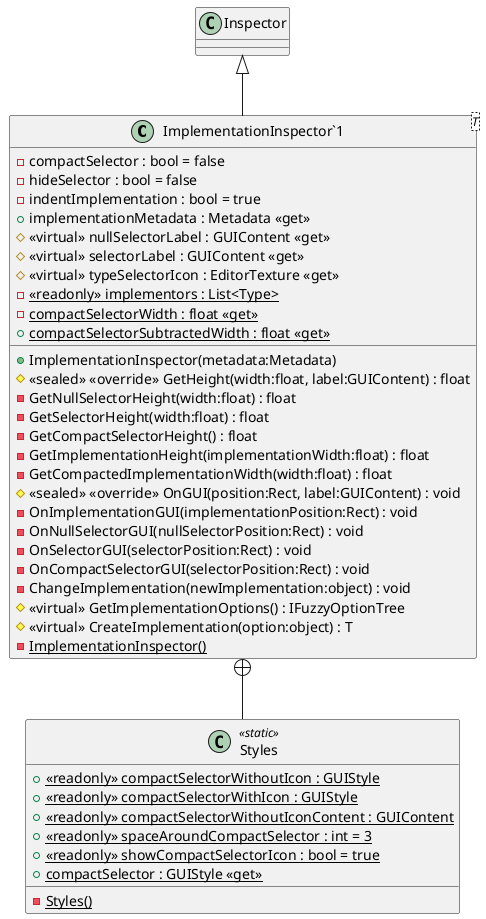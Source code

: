 @startuml
class "ImplementationInspector`1"<T> {
    + ImplementationInspector(metadata:Metadata)
    - compactSelector : bool = false
    - hideSelector : bool = false
    - indentImplementation : bool = true
    + implementationMetadata : Metadata <<get>>
    # <<virtual>> nullSelectorLabel : GUIContent <<get>>
    # <<virtual>> selectorLabel : GUIContent <<get>>
    # <<virtual>> typeSelectorIcon : EditorTexture <<get>>
    # <<sealed>> <<override>> GetHeight(width:float, label:GUIContent) : float
    - GetNullSelectorHeight(width:float) : float
    - GetSelectorHeight(width:float) : float
    - GetCompactSelectorHeight() : float
    - GetImplementationHeight(implementationWidth:float) : float
    - GetCompactedImplementationWidth(width:float) : float
    # <<sealed>> <<override>> OnGUI(position:Rect, label:GUIContent) : void
    - OnImplementationGUI(implementationPosition:Rect) : void
    - OnNullSelectorGUI(nullSelectorPosition:Rect) : void
    - OnSelectorGUI(selectorPosition:Rect) : void
    - OnCompactSelectorGUI(selectorPosition:Rect) : void
    - ChangeImplementation(newImplementation:object) : void
    # <<virtual>> GetImplementationOptions() : IFuzzyOptionTree
    # <<virtual>> CreateImplementation(option:object) : T
    {static} - ImplementationInspector()
    - {static} <<readonly>> implementors : List<Type>
    - {static} compactSelectorWidth : float <<get>>
    + {static} compactSelectorSubtractedWidth : float <<get>>
}
class Styles <<static>> {
    {static} - Styles()
    + {static} <<readonly>> compactSelectorWithoutIcon : GUIStyle
    + {static} <<readonly>> compactSelectorWithIcon : GUIStyle
    + {static} <<readonly>> compactSelectorWithoutIconContent : GUIContent
    + {static} <<readonly>> spaceAroundCompactSelector : int = 3
    + {static} <<readonly>> showCompactSelectorIcon : bool = true
    + {static} compactSelector : GUIStyle <<get>>
}
Inspector <|-- "ImplementationInspector`1"
"ImplementationInspector`1" +-- Styles
@enduml
